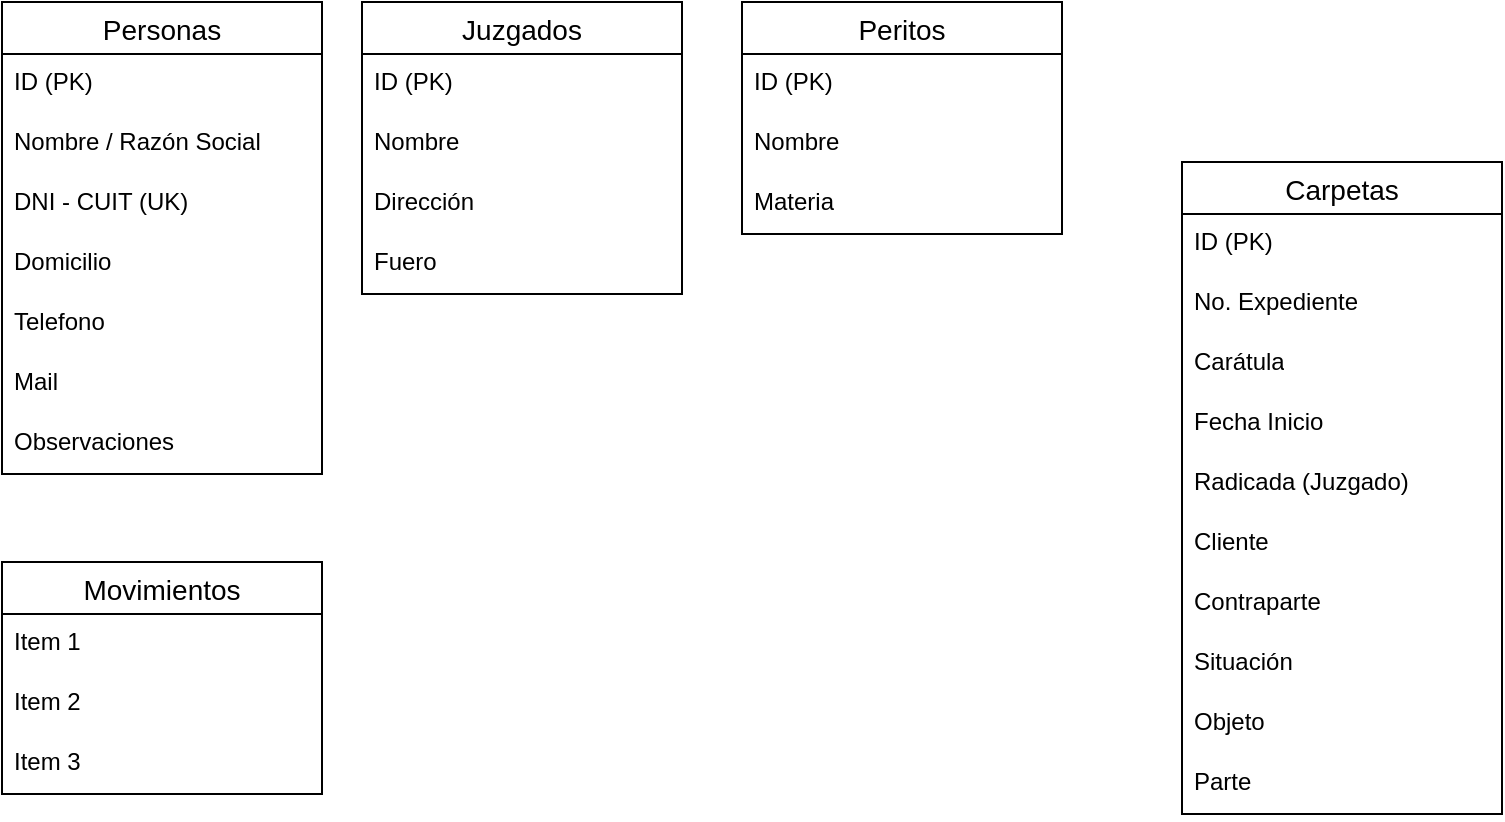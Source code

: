 <mxfile version="26.0.16">
  <diagram name="Página-1" id="sQuAYE1vrrfZOaBtmzUr">
    <mxGraphModel dx="880" dy="426" grid="1" gridSize="10" guides="1" tooltips="1" connect="1" arrows="1" fold="1" page="1" pageScale="1" pageWidth="827" pageHeight="1169" math="0" shadow="0">
      <root>
        <mxCell id="0" />
        <mxCell id="1" parent="0" />
        <mxCell id="7V_Yfz7llawsDNUqwENA-35" value="Personas" style="swimlane;fontStyle=0;childLayout=stackLayout;horizontal=1;startSize=26;horizontalStack=0;resizeParent=1;resizeParentMax=0;resizeLast=0;collapsible=1;marginBottom=0;align=center;fontSize=14;" parent="1" vertex="1">
          <mxGeometry x="40" y="40" width="160" height="236" as="geometry">
            <mxRectangle x="420" y="20" width="60" height="30" as="alternateBounds" />
          </mxGeometry>
        </mxCell>
        <mxCell id="7V_Yfz7llawsDNUqwENA-36" value="ID (PK)" style="text;strokeColor=none;fillColor=none;spacingLeft=4;spacingRight=4;overflow=hidden;rotatable=0;points=[[0,0.5],[1,0.5]];portConstraint=eastwest;fontSize=12;whiteSpace=wrap;html=1;" parent="7V_Yfz7llawsDNUqwENA-35" vertex="1">
          <mxGeometry y="26" width="160" height="30" as="geometry" />
        </mxCell>
        <mxCell id="7V_Yfz7llawsDNUqwENA-39" value="Nombre / Razón Social" style="text;strokeColor=none;fillColor=none;spacingLeft=4;spacingRight=4;overflow=hidden;rotatable=0;points=[[0,0.5],[1,0.5]];portConstraint=eastwest;fontSize=12;whiteSpace=wrap;html=1;" parent="7V_Yfz7llawsDNUqwENA-35" vertex="1">
          <mxGeometry y="56" width="160" height="30" as="geometry" />
        </mxCell>
        <mxCell id="7V_Yfz7llawsDNUqwENA-37" value="DNI - CUIT (UK)&lt;div&gt;&lt;br&gt;&lt;/div&gt;" style="text;strokeColor=none;fillColor=none;spacingLeft=4;spacingRight=4;overflow=hidden;rotatable=0;points=[[0,0.5],[1,0.5]];portConstraint=eastwest;fontSize=12;whiteSpace=wrap;html=1;" parent="7V_Yfz7llawsDNUqwENA-35" vertex="1">
          <mxGeometry y="86" width="160" height="30" as="geometry" />
        </mxCell>
        <mxCell id="7V_Yfz7llawsDNUqwENA-43" value="Domicilio" style="text;strokeColor=none;fillColor=none;spacingLeft=4;spacingRight=4;overflow=hidden;rotatable=0;points=[[0,0.5],[1,0.5]];portConstraint=eastwest;fontSize=12;whiteSpace=wrap;html=1;" parent="7V_Yfz7llawsDNUqwENA-35" vertex="1">
          <mxGeometry y="116" width="160" height="30" as="geometry" />
        </mxCell>
        <mxCell id="7V_Yfz7llawsDNUqwENA-42" value="Telefono" style="text;strokeColor=none;fillColor=none;spacingLeft=4;spacingRight=4;overflow=hidden;rotatable=0;points=[[0,0.5],[1,0.5]];portConstraint=eastwest;fontSize=12;whiteSpace=wrap;html=1;" parent="7V_Yfz7llawsDNUqwENA-35" vertex="1">
          <mxGeometry y="146" width="160" height="30" as="geometry" />
        </mxCell>
        <mxCell id="7V_Yfz7llawsDNUqwENA-41" value="Mail" style="text;strokeColor=none;fillColor=none;spacingLeft=4;spacingRight=4;overflow=hidden;rotatable=0;points=[[0,0.5],[1,0.5]];portConstraint=eastwest;fontSize=12;whiteSpace=wrap;html=1;" parent="7V_Yfz7llawsDNUqwENA-35" vertex="1">
          <mxGeometry y="176" width="160" height="30" as="geometry" />
        </mxCell>
        <mxCell id="7V_Yfz7llawsDNUqwENA-38" value="Observaciones" style="text;strokeColor=none;fillColor=none;spacingLeft=4;spacingRight=4;overflow=hidden;rotatable=0;points=[[0,0.5],[1,0.5]];portConstraint=eastwest;fontSize=12;whiteSpace=wrap;html=1;" parent="7V_Yfz7llawsDNUqwENA-35" vertex="1">
          <mxGeometry y="206" width="160" height="30" as="geometry" />
        </mxCell>
        <mxCell id="7V_Yfz7llawsDNUqwENA-46" value="Juzgados" style="swimlane;fontStyle=0;childLayout=stackLayout;horizontal=1;startSize=26;horizontalStack=0;resizeParent=1;resizeParentMax=0;resizeLast=0;collapsible=1;marginBottom=0;align=center;fontSize=14;" parent="1" vertex="1">
          <mxGeometry x="220" y="40" width="160" height="146" as="geometry" />
        </mxCell>
        <mxCell id="7V_Yfz7llawsDNUqwENA-47" value="ID (PK)" style="text;strokeColor=none;fillColor=none;spacingLeft=4;spacingRight=4;overflow=hidden;rotatable=0;points=[[0,0.5],[1,0.5]];portConstraint=eastwest;fontSize=12;whiteSpace=wrap;html=1;" parent="7V_Yfz7llawsDNUqwENA-46" vertex="1">
          <mxGeometry y="26" width="160" height="30" as="geometry" />
        </mxCell>
        <mxCell id="7V_Yfz7llawsDNUqwENA-48" value="Nombre" style="text;strokeColor=none;fillColor=none;spacingLeft=4;spacingRight=4;overflow=hidden;rotatable=0;points=[[0,0.5],[1,0.5]];portConstraint=eastwest;fontSize=12;whiteSpace=wrap;html=1;" parent="7V_Yfz7llawsDNUqwENA-46" vertex="1">
          <mxGeometry y="56" width="160" height="30" as="geometry" />
        </mxCell>
        <mxCell id="7V_Yfz7llawsDNUqwENA-63" value="Dirección" style="text;strokeColor=none;fillColor=none;spacingLeft=4;spacingRight=4;overflow=hidden;rotatable=0;points=[[0,0.5],[1,0.5]];portConstraint=eastwest;fontSize=12;whiteSpace=wrap;html=1;" parent="7V_Yfz7llawsDNUqwENA-46" vertex="1">
          <mxGeometry y="86" width="160" height="30" as="geometry" />
        </mxCell>
        <mxCell id="7V_Yfz7llawsDNUqwENA-49" value="Fuero" style="text;strokeColor=none;fillColor=none;spacingLeft=4;spacingRight=4;overflow=hidden;rotatable=0;points=[[0,0.5],[1,0.5]];portConstraint=eastwest;fontSize=12;whiteSpace=wrap;html=1;" parent="7V_Yfz7llawsDNUqwENA-46" vertex="1">
          <mxGeometry y="116" width="160" height="30" as="geometry" />
        </mxCell>
        <mxCell id="7V_Yfz7llawsDNUqwENA-51" value="Peritos" style="swimlane;fontStyle=0;childLayout=stackLayout;horizontal=1;startSize=26;horizontalStack=0;resizeParent=1;resizeParentMax=0;resizeLast=0;collapsible=1;marginBottom=0;align=center;fontSize=14;" parent="1" vertex="1">
          <mxGeometry x="410" y="40" width="160" height="116" as="geometry" />
        </mxCell>
        <mxCell id="7V_Yfz7llawsDNUqwENA-52" value="ID (PK)" style="text;strokeColor=none;fillColor=none;spacingLeft=4;spacingRight=4;overflow=hidden;rotatable=0;points=[[0,0.5],[1,0.5]];portConstraint=eastwest;fontSize=12;whiteSpace=wrap;html=1;" parent="7V_Yfz7llawsDNUqwENA-51" vertex="1">
          <mxGeometry y="26" width="160" height="30" as="geometry" />
        </mxCell>
        <mxCell id="7V_Yfz7llawsDNUqwENA-53" value="Nombre" style="text;strokeColor=none;fillColor=none;spacingLeft=4;spacingRight=4;overflow=hidden;rotatable=0;points=[[0,0.5],[1,0.5]];portConstraint=eastwest;fontSize=12;whiteSpace=wrap;html=1;" parent="7V_Yfz7llawsDNUqwENA-51" vertex="1">
          <mxGeometry y="56" width="160" height="30" as="geometry" />
        </mxCell>
        <mxCell id="7V_Yfz7llawsDNUqwENA-54" value="Materia" style="text;strokeColor=none;fillColor=none;spacingLeft=4;spacingRight=4;overflow=hidden;rotatable=0;points=[[0,0.5],[1,0.5]];portConstraint=eastwest;fontSize=12;whiteSpace=wrap;html=1;" parent="7V_Yfz7llawsDNUqwENA-51" vertex="1">
          <mxGeometry y="86" width="160" height="30" as="geometry" />
        </mxCell>
        <mxCell id="7V_Yfz7llawsDNUqwENA-55" value="Carpetas" style="swimlane;fontStyle=0;childLayout=stackLayout;horizontal=1;startSize=26;horizontalStack=0;resizeParent=1;resizeParentMax=0;resizeLast=0;collapsible=1;marginBottom=0;align=center;fontSize=14;" parent="1" vertex="1">
          <mxGeometry x="630" y="120" width="160" height="326" as="geometry" />
        </mxCell>
        <mxCell id="SNOZQMGnQesNSul9N1Nu-5" value="ID (PK)" style="text;strokeColor=none;fillColor=none;spacingLeft=4;spacingRight=4;overflow=hidden;rotatable=0;points=[[0,0.5],[1,0.5]];portConstraint=eastwest;fontSize=12;whiteSpace=wrap;html=1;" vertex="1" parent="7V_Yfz7llawsDNUqwENA-55">
          <mxGeometry y="26" width="160" height="30" as="geometry" />
        </mxCell>
        <mxCell id="SNOZQMGnQesNSul9N1Nu-2" value="No. Expediente" style="text;strokeColor=none;fillColor=none;spacingLeft=4;spacingRight=4;overflow=hidden;rotatable=0;points=[[0,0.5],[1,0.5]];portConstraint=eastwest;fontSize=12;whiteSpace=wrap;html=1;" vertex="1" parent="7V_Yfz7llawsDNUqwENA-55">
          <mxGeometry y="56" width="160" height="30" as="geometry" />
        </mxCell>
        <mxCell id="SNOZQMGnQesNSul9N1Nu-3" value="Carátula" style="text;strokeColor=none;fillColor=none;spacingLeft=4;spacingRight=4;overflow=hidden;rotatable=0;points=[[0,0.5],[1,0.5]];portConstraint=eastwest;fontSize=12;whiteSpace=wrap;html=1;" vertex="1" parent="7V_Yfz7llawsDNUqwENA-55">
          <mxGeometry y="86" width="160" height="30" as="geometry" />
        </mxCell>
        <mxCell id="7V_Yfz7llawsDNUqwENA-56" value="Fecha Inicio" style="text;strokeColor=none;fillColor=none;spacingLeft=4;spacingRight=4;overflow=hidden;rotatable=0;points=[[0,0.5],[1,0.5]];portConstraint=eastwest;fontSize=12;whiteSpace=wrap;html=1;" parent="7V_Yfz7llawsDNUqwENA-55" vertex="1">
          <mxGeometry y="116" width="160" height="30" as="geometry" />
        </mxCell>
        <mxCell id="SNOZQMGnQesNSul9N1Nu-1" value="Radicada (Juzgado)&lt;div&gt;&lt;br&gt;&lt;/div&gt;" style="text;strokeColor=none;fillColor=none;spacingLeft=4;spacingRight=4;overflow=hidden;rotatable=0;points=[[0,0.5],[1,0.5]];portConstraint=eastwest;fontSize=12;whiteSpace=wrap;html=1;" vertex="1" parent="7V_Yfz7llawsDNUqwENA-55">
          <mxGeometry y="146" width="160" height="30" as="geometry" />
        </mxCell>
        <mxCell id="SNOZQMGnQesNSul9N1Nu-4" value="Cliente" style="text;strokeColor=none;fillColor=none;spacingLeft=4;spacingRight=4;overflow=hidden;rotatable=0;points=[[0,0.5],[1,0.5]];portConstraint=eastwest;fontSize=12;whiteSpace=wrap;html=1;" vertex="1" parent="7V_Yfz7llawsDNUqwENA-55">
          <mxGeometry y="176" width="160" height="30" as="geometry" />
        </mxCell>
        <mxCell id="SNOZQMGnQesNSul9N1Nu-6" value="Contraparte" style="text;strokeColor=none;fillColor=none;spacingLeft=4;spacingRight=4;overflow=hidden;rotatable=0;points=[[0,0.5],[1,0.5]];portConstraint=eastwest;fontSize=12;whiteSpace=wrap;html=1;" vertex="1" parent="7V_Yfz7llawsDNUqwENA-55">
          <mxGeometry y="206" width="160" height="30" as="geometry" />
        </mxCell>
        <mxCell id="SNOZQMGnQesNSul9N1Nu-7" value="Situación" style="text;strokeColor=none;fillColor=none;spacingLeft=4;spacingRight=4;overflow=hidden;rotatable=0;points=[[0,0.5],[1,0.5]];portConstraint=eastwest;fontSize=12;whiteSpace=wrap;html=1;" vertex="1" parent="7V_Yfz7llawsDNUqwENA-55">
          <mxGeometry y="236" width="160" height="30" as="geometry" />
        </mxCell>
        <mxCell id="SNOZQMGnQesNSul9N1Nu-8" value="Objeto" style="text;strokeColor=none;fillColor=none;spacingLeft=4;spacingRight=4;overflow=hidden;rotatable=0;points=[[0,0.5],[1,0.5]];portConstraint=eastwest;fontSize=12;whiteSpace=wrap;html=1;" vertex="1" parent="7V_Yfz7llawsDNUqwENA-55">
          <mxGeometry y="266" width="160" height="30" as="geometry" />
        </mxCell>
        <mxCell id="7V_Yfz7llawsDNUqwENA-58" value="Parte" style="text;strokeColor=none;fillColor=none;spacingLeft=4;spacingRight=4;overflow=hidden;rotatable=0;points=[[0,0.5],[1,0.5]];portConstraint=eastwest;fontSize=12;whiteSpace=wrap;html=1;" parent="7V_Yfz7llawsDNUqwENA-55" vertex="1">
          <mxGeometry y="296" width="160" height="30" as="geometry" />
        </mxCell>
        <mxCell id="7V_Yfz7llawsDNUqwENA-59" value="Movimientos" style="swimlane;fontStyle=0;childLayout=stackLayout;horizontal=1;startSize=26;horizontalStack=0;resizeParent=1;resizeParentMax=0;resizeLast=0;collapsible=1;marginBottom=0;align=center;fontSize=14;" parent="1" vertex="1">
          <mxGeometry x="40" y="320" width="160" height="116" as="geometry" />
        </mxCell>
        <mxCell id="7V_Yfz7llawsDNUqwENA-60" value="Item 1" style="text;strokeColor=none;fillColor=none;spacingLeft=4;spacingRight=4;overflow=hidden;rotatable=0;points=[[0,0.5],[1,0.5]];portConstraint=eastwest;fontSize=12;whiteSpace=wrap;html=1;" parent="7V_Yfz7llawsDNUqwENA-59" vertex="1">
          <mxGeometry y="26" width="160" height="30" as="geometry" />
        </mxCell>
        <mxCell id="7V_Yfz7llawsDNUqwENA-61" value="Item 2" style="text;strokeColor=none;fillColor=none;spacingLeft=4;spacingRight=4;overflow=hidden;rotatable=0;points=[[0,0.5],[1,0.5]];portConstraint=eastwest;fontSize=12;whiteSpace=wrap;html=1;" parent="7V_Yfz7llawsDNUqwENA-59" vertex="1">
          <mxGeometry y="56" width="160" height="30" as="geometry" />
        </mxCell>
        <mxCell id="7V_Yfz7llawsDNUqwENA-62" value="Item 3" style="text;strokeColor=none;fillColor=none;spacingLeft=4;spacingRight=4;overflow=hidden;rotatable=0;points=[[0,0.5],[1,0.5]];portConstraint=eastwest;fontSize=12;whiteSpace=wrap;html=1;" parent="7V_Yfz7llawsDNUqwENA-59" vertex="1">
          <mxGeometry y="86" width="160" height="30" as="geometry" />
        </mxCell>
      </root>
    </mxGraphModel>
  </diagram>
</mxfile>
